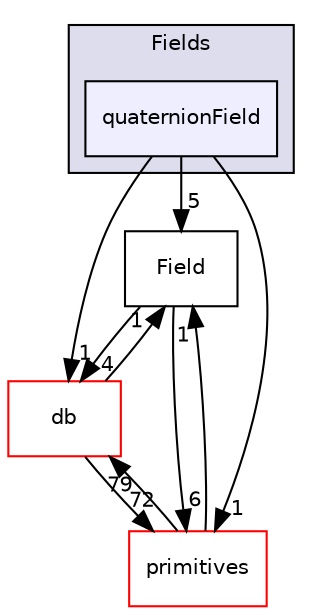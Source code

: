 digraph "src/OpenFOAM/fields/Fields/quaternionField" {
  bgcolor=transparent;
  compound=true
  node [ fontsize="10", fontname="Helvetica"];
  edge [ labelfontsize="10", labelfontname="Helvetica"];
  subgraph clusterdir_7d364942a13d3ce50f6681364b448a98 {
    graph [ bgcolor="#ddddee", pencolor="black", label="Fields" fontname="Helvetica", fontsize="10", URL="dir_7d364942a13d3ce50f6681364b448a98.html"]
  dir_e274d0fcfe8848c811df6b2a497dcb01 [shape=box, label="quaternionField", style="filled", fillcolor="#eeeeff", pencolor="black", URL="dir_e274d0fcfe8848c811df6b2a497dcb01.html"];
  }
  dir_4ebd9bc21e2e523c28661f024575b5ba [shape=box label="Field" URL="dir_4ebd9bc21e2e523c28661f024575b5ba.html"];
  dir_63c634f7a7cfd679ac26c67fb30fc32f [shape=box label="db" color="red" URL="dir_63c634f7a7cfd679ac26c67fb30fc32f.html"];
  dir_3e50f45338116b169052b428016851aa [shape=box label="primitives" color="red" URL="dir_3e50f45338116b169052b428016851aa.html"];
  dir_e274d0fcfe8848c811df6b2a497dcb01->dir_4ebd9bc21e2e523c28661f024575b5ba [headlabel="5", labeldistance=1.5 headhref="dir_002046_002043.html"];
  dir_e274d0fcfe8848c811df6b2a497dcb01->dir_63c634f7a7cfd679ac26c67fb30fc32f [headlabel="1", labeldistance=1.5 headhref="dir_002046_001954.html"];
  dir_e274d0fcfe8848c811df6b2a497dcb01->dir_3e50f45338116b169052b428016851aa [headlabel="1", labeldistance=1.5 headhref="dir_002046_002326.html"];
  dir_4ebd9bc21e2e523c28661f024575b5ba->dir_63c634f7a7cfd679ac26c67fb30fc32f [headlabel="4", labeldistance=1.5 headhref="dir_002043_001954.html"];
  dir_4ebd9bc21e2e523c28661f024575b5ba->dir_3e50f45338116b169052b428016851aa [headlabel="6", labeldistance=1.5 headhref="dir_002043_002326.html"];
  dir_63c634f7a7cfd679ac26c67fb30fc32f->dir_4ebd9bc21e2e523c28661f024575b5ba [headlabel="1", labeldistance=1.5 headhref="dir_001954_002043.html"];
  dir_63c634f7a7cfd679ac26c67fb30fc32f->dir_3e50f45338116b169052b428016851aa [headlabel="72", labeldistance=1.5 headhref="dir_001954_002326.html"];
  dir_3e50f45338116b169052b428016851aa->dir_4ebd9bc21e2e523c28661f024575b5ba [headlabel="1", labeldistance=1.5 headhref="dir_002326_002043.html"];
  dir_3e50f45338116b169052b428016851aa->dir_63c634f7a7cfd679ac26c67fb30fc32f [headlabel="79", labeldistance=1.5 headhref="dir_002326_001954.html"];
}
